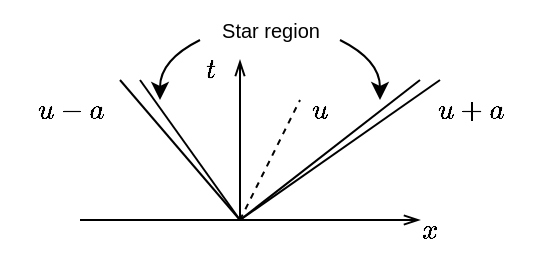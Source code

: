 <mxfile version="24.1.0" type="github">
  <diagram name="第 1 页" id="7iAWwo2vj0_9L1aQx2hE">
    <mxGraphModel dx="4097" dy="2066" grid="1" gridSize="10" guides="1" tooltips="1" connect="1" arrows="1" fold="1" page="1" pageScale="1" pageWidth="300" pageHeight="200" math="1" shadow="0">
      <root>
        <mxCell id="0" />
        <mxCell id="1" parent="0" />
        <mxCell id="yi6r9f91IocMYvnbv2NT-1" value="" style="endArrow=openThin;html=1;rounded=0;endFill=0;" edge="1" parent="1">
          <mxGeometry width="50" height="50" relative="1" as="geometry">
            <mxPoint x="53" y="144" as="sourcePoint" />
            <mxPoint x="223" y="144" as="targetPoint" />
          </mxGeometry>
        </mxCell>
        <mxCell id="yi6r9f91IocMYvnbv2NT-2" value="" style="endArrow=openThin;html=1;rounded=0;endFill=0;" edge="1" parent="1">
          <mxGeometry width="50" height="50" relative="1" as="geometry">
            <mxPoint x="133" y="144" as="sourcePoint" />
            <mxPoint x="133" y="64" as="targetPoint" />
          </mxGeometry>
        </mxCell>
        <mxCell id="yi6r9f91IocMYvnbv2NT-3" value="" style="endArrow=none;html=1;rounded=0;" edge="1" parent="1">
          <mxGeometry width="50" height="50" relative="1" as="geometry">
            <mxPoint x="133" y="144" as="sourcePoint" />
            <mxPoint x="233" y="74" as="targetPoint" />
          </mxGeometry>
        </mxCell>
        <mxCell id="yi6r9f91IocMYvnbv2NT-4" value="" style="endArrow=none;html=1;rounded=0;" edge="1" parent="1">
          <mxGeometry width="50" height="50" relative="1" as="geometry">
            <mxPoint x="133" y="144" as="sourcePoint" />
            <mxPoint x="223" y="74" as="targetPoint" />
          </mxGeometry>
        </mxCell>
        <mxCell id="yi6r9f91IocMYvnbv2NT-5" value="" style="endArrow=none;dashed=1;html=1;rounded=0;" edge="1" parent="1">
          <mxGeometry width="50" height="50" relative="1" as="geometry">
            <mxPoint x="133" y="144" as="sourcePoint" />
            <mxPoint x="163" y="84" as="targetPoint" />
          </mxGeometry>
        </mxCell>
        <mxCell id="yi6r9f91IocMYvnbv2NT-6" value="" style="endArrow=none;html=1;rounded=0;" edge="1" parent="1">
          <mxGeometry width="50" height="50" relative="1" as="geometry">
            <mxPoint x="133" y="144" as="sourcePoint" />
            <mxPoint x="73" y="74" as="targetPoint" />
          </mxGeometry>
        </mxCell>
        <mxCell id="yi6r9f91IocMYvnbv2NT-7" value="" style="endArrow=none;html=1;rounded=0;" edge="1" parent="1">
          <mxGeometry width="50" height="50" relative="1" as="geometry">
            <mxPoint x="133" y="144" as="sourcePoint" />
            <mxPoint x="83" y="74" as="targetPoint" />
          </mxGeometry>
        </mxCell>
        <mxCell id="yi6r9f91IocMYvnbv2NT-8" value="$$x$$" style="text;html=1;align=center;verticalAlign=middle;resizable=0;points=[];autosize=1;strokeColor=none;fillColor=none;" vertex="1" parent="1">
          <mxGeometry x="198" y="134" width="60" height="30" as="geometry" />
        </mxCell>
        <mxCell id="yi6r9f91IocMYvnbv2NT-9" value="$$t$$" style="text;html=1;align=center;verticalAlign=middle;resizable=0;points=[];autosize=1;strokeColor=none;fillColor=none;" vertex="1" parent="1">
          <mxGeometry x="93" y="54" width="50" height="30" as="geometry" />
        </mxCell>
        <mxCell id="yi6r9f91IocMYvnbv2NT-10" value="$$u+a$$" style="text;html=1;align=center;verticalAlign=middle;resizable=0;points=[];autosize=1;strokeColor=none;fillColor=none;" vertex="1" parent="1">
          <mxGeometry x="213" y="74" width="70" height="30" as="geometry" />
        </mxCell>
        <mxCell id="yi6r9f91IocMYvnbv2NT-11" value="$$u$$" style="text;html=1;align=center;verticalAlign=middle;resizable=0;points=[];autosize=1;strokeColor=none;fillColor=none;" vertex="1" parent="1">
          <mxGeometry x="143" y="74" width="60" height="30" as="geometry" />
        </mxCell>
        <mxCell id="yi6r9f91IocMYvnbv2NT-12" value="$$u-a$$" style="text;html=1;align=center;verticalAlign=middle;resizable=0;points=[];autosize=1;strokeColor=none;fillColor=none;" vertex="1" parent="1">
          <mxGeometry x="13" y="74" width="70" height="30" as="geometry" />
        </mxCell>
        <mxCell id="yi6r9f91IocMYvnbv2NT-15" value="" style="curved=1;endArrow=classic;html=1;rounded=0;" edge="1" parent="1">
          <mxGeometry width="50" height="50" relative="1" as="geometry">
            <mxPoint x="113" y="54" as="sourcePoint" />
            <mxPoint x="93" y="84" as="targetPoint" />
            <Array as="points">
              <mxPoint x="93" y="64" />
            </Array>
          </mxGeometry>
        </mxCell>
        <mxCell id="yi6r9f91IocMYvnbv2NT-16" value="&lt;font style=&quot;font-size: 10px;&quot;&gt;Star region&lt;/font&gt;" style="text;html=1;align=center;verticalAlign=middle;resizable=0;points=[];autosize=1;strokeColor=none;fillColor=none;" vertex="1" parent="1">
          <mxGeometry x="113" y="34" width="70" height="30" as="geometry" />
        </mxCell>
        <mxCell id="yi6r9f91IocMYvnbv2NT-18" value="" style="curved=1;endArrow=classic;html=1;rounded=0;" edge="1" parent="1">
          <mxGeometry width="50" height="50" relative="1" as="geometry">
            <mxPoint x="183" y="54" as="sourcePoint" />
            <mxPoint x="203" y="84" as="targetPoint" />
            <Array as="points">
              <mxPoint x="203" y="64" />
            </Array>
          </mxGeometry>
        </mxCell>
      </root>
    </mxGraphModel>
  </diagram>
</mxfile>
